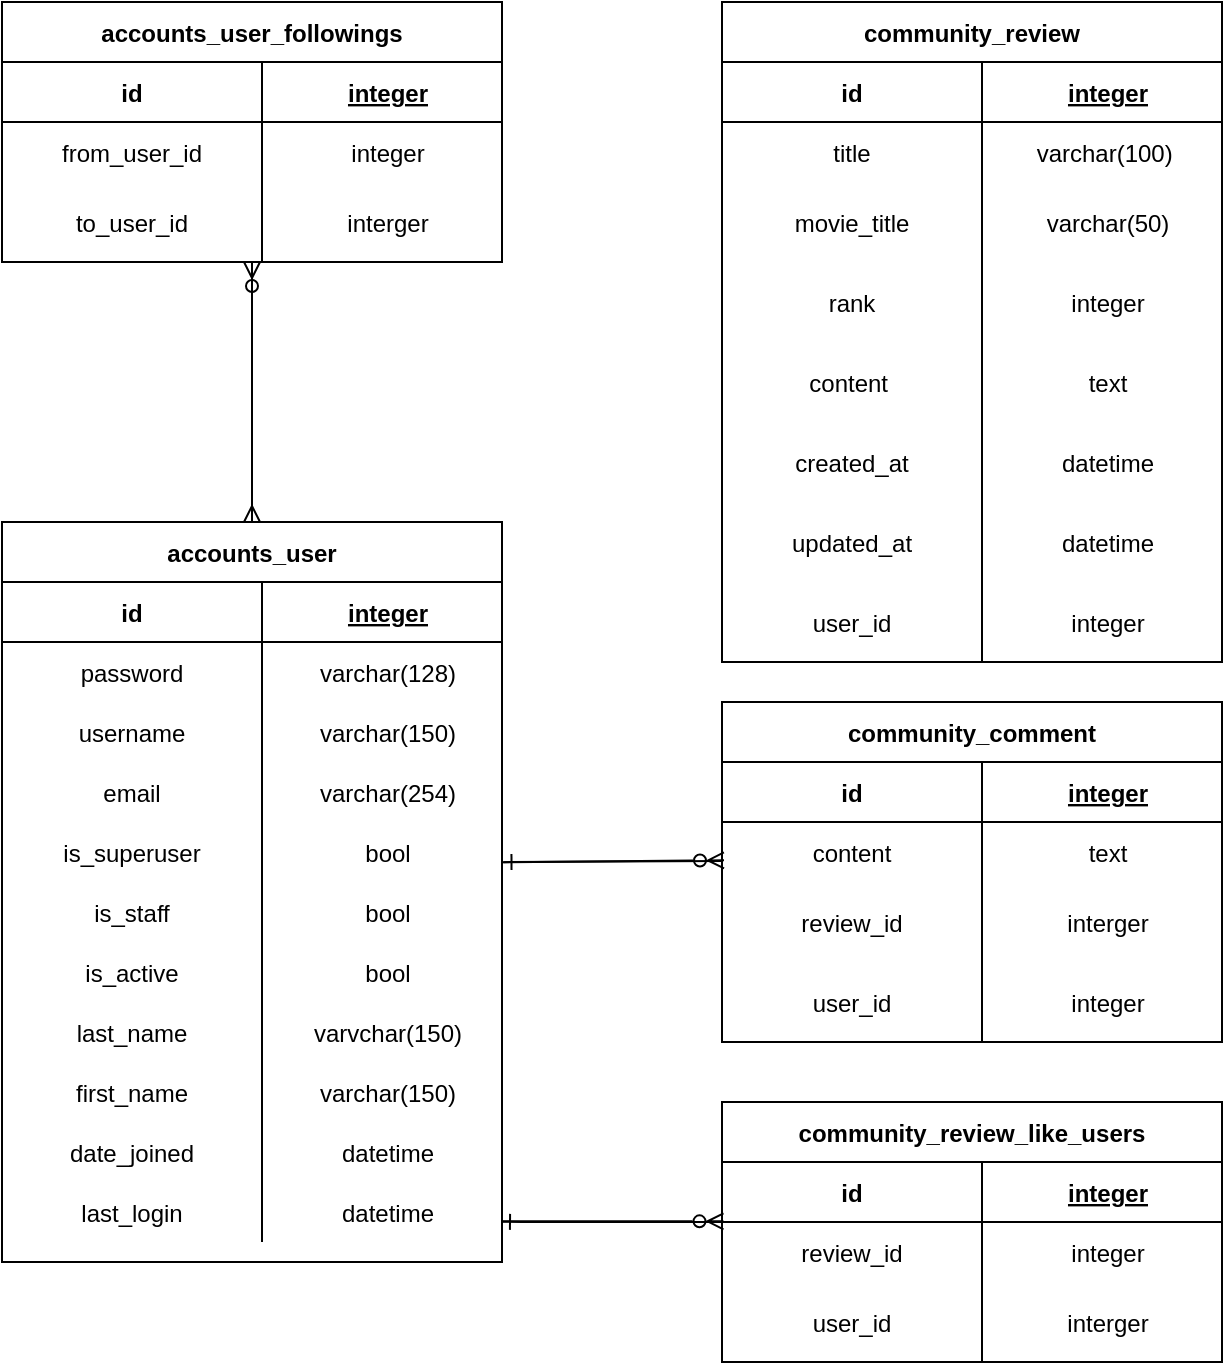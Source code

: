 <mxfile version="20.5.3" type="github">
  <diagram id="R2lEEEUBdFMjLlhIrx00" name="Page-1">
    <mxGraphModel dx="1663" dy="454" grid="1" gridSize="10" guides="1" tooltips="1" connect="1" arrows="1" fold="1" page="1" pageScale="1" pageWidth="850" pageHeight="1100" math="0" shadow="0" extFonts="Permanent Marker^https://fonts.googleapis.com/css?family=Permanent+Marker">
      <root>
        <mxCell id="0" />
        <mxCell id="1" parent="0" />
        <mxCell id="OAzJX3xgMU5SUuyk-h34-54" style="edgeStyle=none;rounded=0;orthogonalLoop=1;jettySize=auto;html=1;entryX=0.5;entryY=0;entryDx=0;entryDy=0;endArrow=ERmany;endFill=0;" edge="1" parent="1" source="C-vyLk0tnHw3VtMMgP7b-2" target="OAzJX3xgMU5SUuyk-h34-18">
          <mxGeometry relative="1" as="geometry" />
        </mxCell>
        <mxCell id="C-vyLk0tnHw3VtMMgP7b-2" value="accounts_user_followings" style="shape=table;startSize=30;container=1;collapsible=1;childLayout=tableLayout;fixedRows=1;rowLines=0;fontStyle=1;align=center;resizeLast=1;" parent="1" vertex="1">
          <mxGeometry x="-360" y="50" width="250" height="130" as="geometry" />
        </mxCell>
        <mxCell id="C-vyLk0tnHw3VtMMgP7b-3" value="" style="shape=partialRectangle;collapsible=0;dropTarget=0;pointerEvents=0;fillColor=none;points=[[0,0.5],[1,0.5]];portConstraint=eastwest;top=0;left=0;right=0;bottom=1;align=center;" parent="C-vyLk0tnHw3VtMMgP7b-2" vertex="1">
          <mxGeometry y="30" width="250" height="30" as="geometry" />
        </mxCell>
        <mxCell id="C-vyLk0tnHw3VtMMgP7b-4" value="id" style="shape=partialRectangle;overflow=hidden;connectable=0;fillColor=none;top=0;left=0;bottom=0;right=0;fontStyle=1;align=center;" parent="C-vyLk0tnHw3VtMMgP7b-3" vertex="1">
          <mxGeometry width="130" height="30" as="geometry">
            <mxRectangle width="130" height="30" as="alternateBounds" />
          </mxGeometry>
        </mxCell>
        <mxCell id="OAzJX3xgMU5SUuyk-h34-9" value="integer" style="shape=partialRectangle;overflow=hidden;connectable=0;fillColor=none;top=0;left=0;bottom=0;right=0;align=center;spacingLeft=6;fontStyle=5;" vertex="1" parent="C-vyLk0tnHw3VtMMgP7b-3">
          <mxGeometry x="130" width="120" height="30" as="geometry">
            <mxRectangle width="120" height="30" as="alternateBounds" />
          </mxGeometry>
        </mxCell>
        <mxCell id="C-vyLk0tnHw3VtMMgP7b-6" value="" style="shape=partialRectangle;collapsible=0;dropTarget=0;pointerEvents=0;fillColor=none;points=[[0,0.5],[1,0.5]];portConstraint=eastwest;top=0;left=0;right=0;bottom=0;align=center;" parent="C-vyLk0tnHw3VtMMgP7b-2" vertex="1">
          <mxGeometry y="60" width="250" height="30" as="geometry" />
        </mxCell>
        <mxCell id="C-vyLk0tnHw3VtMMgP7b-7" value="from_user_id" style="shape=partialRectangle;overflow=hidden;connectable=0;fillColor=none;top=0;left=0;bottom=0;right=0;align=center;" parent="C-vyLk0tnHw3VtMMgP7b-6" vertex="1">
          <mxGeometry width="130" height="30" as="geometry">
            <mxRectangle width="130" height="30" as="alternateBounds" />
          </mxGeometry>
        </mxCell>
        <mxCell id="OAzJX3xgMU5SUuyk-h34-10" value="integer" style="shape=partialRectangle;overflow=hidden;connectable=0;fillColor=none;top=0;left=0;bottom=0;right=0;align=center;spacingLeft=6;" vertex="1" parent="C-vyLk0tnHw3VtMMgP7b-6">
          <mxGeometry x="130" width="120" height="30" as="geometry">
            <mxRectangle width="120" height="30" as="alternateBounds" />
          </mxGeometry>
        </mxCell>
        <mxCell id="C-vyLk0tnHw3VtMMgP7b-9" value="" style="shape=partialRectangle;collapsible=0;dropTarget=0;pointerEvents=0;fillColor=none;points=[[0,0.5],[1,0.5]];portConstraint=eastwest;top=0;left=0;right=0;bottom=0;align=center;" parent="C-vyLk0tnHw3VtMMgP7b-2" vertex="1">
          <mxGeometry y="90" width="250" height="40" as="geometry" />
        </mxCell>
        <mxCell id="C-vyLk0tnHw3VtMMgP7b-10" value="to_user_id" style="shape=partialRectangle;overflow=hidden;connectable=0;fillColor=none;top=0;left=0;bottom=0;right=0;align=center;" parent="C-vyLk0tnHw3VtMMgP7b-9" vertex="1">
          <mxGeometry width="130" height="40" as="geometry">
            <mxRectangle width="130" height="40" as="alternateBounds" />
          </mxGeometry>
        </mxCell>
        <mxCell id="OAzJX3xgMU5SUuyk-h34-11" value="interger" style="shape=partialRectangle;overflow=hidden;connectable=0;fillColor=none;top=0;left=0;bottom=0;right=0;align=center;spacingLeft=6;" vertex="1" parent="C-vyLk0tnHw3VtMMgP7b-9">
          <mxGeometry x="130" width="120" height="40" as="geometry">
            <mxRectangle width="120" height="40" as="alternateBounds" />
          </mxGeometry>
        </mxCell>
        <mxCell id="OAzJX3xgMU5SUuyk-h34-90" style="edgeStyle=none;rounded=0;orthogonalLoop=1;jettySize=auto;html=1;endArrow=ERzeroToMany;endFill=0;" edge="1" parent="1" source="OAzJX3xgMU5SUuyk-h34-18" target="C-vyLk0tnHw3VtMMgP7b-2">
          <mxGeometry relative="1" as="geometry" />
        </mxCell>
        <mxCell id="OAzJX3xgMU5SUuyk-h34-119" style="edgeStyle=none;rounded=0;orthogonalLoop=1;jettySize=auto;html=1;endArrow=ERzeroToMany;endFill=0;exitX=1.001;exitY=0.67;exitDx=0;exitDy=0;exitPerimeter=0;entryX=0.004;entryY=0.638;entryDx=0;entryDy=0;entryPerimeter=0;" edge="1" parent="1" source="OAzJX3xgMU5SUuyk-h34-31" target="OAzJX3xgMU5SUuyk-h34-95">
          <mxGeometry relative="1" as="geometry" />
        </mxCell>
        <mxCell id="OAzJX3xgMU5SUuyk-h34-121" style="edgeStyle=none;rounded=0;orthogonalLoop=1;jettySize=auto;html=1;endArrow=ERzeroToMany;endFill=0;exitX=1.002;exitY=0.654;exitDx=0;exitDy=0;exitPerimeter=0;entryX=0.003;entryY=-0.011;entryDx=0;entryDy=0;entryPerimeter=0;" edge="1" parent="1" source="OAzJX3xgMU5SUuyk-h34-49" target="OAzJX3xgMU5SUuyk-h34-105">
          <mxGeometry relative="1" as="geometry" />
        </mxCell>
        <mxCell id="OAzJX3xgMU5SUuyk-h34-18" value="accounts_user" style="shape=table;startSize=30;container=1;collapsible=1;childLayout=tableLayout;fixedRows=1;rowLines=0;fontStyle=1;align=center;resizeLast=1;" vertex="1" parent="1">
          <mxGeometry x="-360" y="310" width="250" height="370" as="geometry" />
        </mxCell>
        <mxCell id="OAzJX3xgMU5SUuyk-h34-19" value="" style="shape=partialRectangle;collapsible=0;dropTarget=0;pointerEvents=0;fillColor=none;points=[[0,0.5],[1,0.5]];portConstraint=eastwest;top=0;left=0;right=0;bottom=1;align=center;" vertex="1" parent="OAzJX3xgMU5SUuyk-h34-18">
          <mxGeometry y="30" width="250" height="30" as="geometry" />
        </mxCell>
        <mxCell id="OAzJX3xgMU5SUuyk-h34-20" value="id" style="shape=partialRectangle;overflow=hidden;connectable=0;fillColor=none;top=0;left=0;bottom=0;right=0;fontStyle=1;align=center;" vertex="1" parent="OAzJX3xgMU5SUuyk-h34-19">
          <mxGeometry width="130" height="30" as="geometry">
            <mxRectangle width="130" height="30" as="alternateBounds" />
          </mxGeometry>
        </mxCell>
        <mxCell id="OAzJX3xgMU5SUuyk-h34-21" value="integer" style="shape=partialRectangle;overflow=hidden;connectable=0;fillColor=none;top=0;left=0;bottom=0;right=0;align=center;spacingLeft=6;fontStyle=5;" vertex="1" parent="OAzJX3xgMU5SUuyk-h34-19">
          <mxGeometry x="130" width="120" height="30" as="geometry">
            <mxRectangle width="120" height="30" as="alternateBounds" />
          </mxGeometry>
        </mxCell>
        <mxCell id="OAzJX3xgMU5SUuyk-h34-22" value="" style="shape=partialRectangle;collapsible=0;dropTarget=0;pointerEvents=0;fillColor=none;points=[[0,0.5],[1,0.5]];portConstraint=eastwest;top=0;left=0;right=0;bottom=0;align=center;" vertex="1" parent="OAzJX3xgMU5SUuyk-h34-18">
          <mxGeometry y="60" width="250" height="30" as="geometry" />
        </mxCell>
        <mxCell id="OAzJX3xgMU5SUuyk-h34-23" value="password" style="shape=partialRectangle;overflow=hidden;connectable=0;fillColor=none;top=0;left=0;bottom=0;right=0;align=center;" vertex="1" parent="OAzJX3xgMU5SUuyk-h34-22">
          <mxGeometry width="130" height="30" as="geometry">
            <mxRectangle width="130" height="30" as="alternateBounds" />
          </mxGeometry>
        </mxCell>
        <mxCell id="OAzJX3xgMU5SUuyk-h34-24" value="varchar(128)" style="shape=partialRectangle;overflow=hidden;connectable=0;fillColor=none;top=0;left=0;bottom=0;right=0;align=center;spacingLeft=6;" vertex="1" parent="OAzJX3xgMU5SUuyk-h34-22">
          <mxGeometry x="130" width="120" height="30" as="geometry">
            <mxRectangle width="120" height="30" as="alternateBounds" />
          </mxGeometry>
        </mxCell>
        <mxCell id="OAzJX3xgMU5SUuyk-h34-25" value="" style="shape=partialRectangle;collapsible=0;dropTarget=0;pointerEvents=0;fillColor=none;points=[[0,0.5],[1,0.5]];portConstraint=eastwest;top=0;left=0;right=0;bottom=0;align=center;" vertex="1" parent="OAzJX3xgMU5SUuyk-h34-18">
          <mxGeometry y="90" width="250" height="30" as="geometry" />
        </mxCell>
        <mxCell id="OAzJX3xgMU5SUuyk-h34-26" value="username" style="shape=partialRectangle;overflow=hidden;connectable=0;fillColor=none;top=0;left=0;bottom=0;right=0;align=center;" vertex="1" parent="OAzJX3xgMU5SUuyk-h34-25">
          <mxGeometry width="130" height="30" as="geometry">
            <mxRectangle width="130" height="30" as="alternateBounds" />
          </mxGeometry>
        </mxCell>
        <mxCell id="OAzJX3xgMU5SUuyk-h34-27" value="varchar(150)" style="shape=partialRectangle;overflow=hidden;connectable=0;fillColor=none;top=0;left=0;bottom=0;right=0;align=center;spacingLeft=6;" vertex="1" parent="OAzJX3xgMU5SUuyk-h34-25">
          <mxGeometry x="130" width="120" height="30" as="geometry">
            <mxRectangle width="120" height="30" as="alternateBounds" />
          </mxGeometry>
        </mxCell>
        <mxCell id="OAzJX3xgMU5SUuyk-h34-28" style="shape=partialRectangle;collapsible=0;dropTarget=0;pointerEvents=0;fillColor=none;points=[[0,0.5],[1,0.5]];portConstraint=eastwest;top=0;left=0;right=0;bottom=0;align=center;" vertex="1" parent="OAzJX3xgMU5SUuyk-h34-18">
          <mxGeometry y="120" width="250" height="30" as="geometry" />
        </mxCell>
        <mxCell id="OAzJX3xgMU5SUuyk-h34-29" value="email" style="shape=partialRectangle;overflow=hidden;connectable=0;fillColor=none;top=0;left=0;bottom=0;right=0;align=center;" vertex="1" parent="OAzJX3xgMU5SUuyk-h34-28">
          <mxGeometry width="130" height="30" as="geometry">
            <mxRectangle width="130" height="30" as="alternateBounds" />
          </mxGeometry>
        </mxCell>
        <mxCell id="OAzJX3xgMU5SUuyk-h34-30" value="varchar(254)" style="shape=partialRectangle;overflow=hidden;connectable=0;fillColor=none;top=0;left=0;bottom=0;right=0;align=center;spacingLeft=6;" vertex="1" parent="OAzJX3xgMU5SUuyk-h34-28">
          <mxGeometry x="130" width="120" height="30" as="geometry">
            <mxRectangle width="120" height="30" as="alternateBounds" />
          </mxGeometry>
        </mxCell>
        <mxCell id="OAzJX3xgMU5SUuyk-h34-31" style="shape=partialRectangle;collapsible=0;dropTarget=0;pointerEvents=0;fillColor=none;points=[[0,0.5],[1,0.5]];portConstraint=eastwest;top=0;left=0;right=0;bottom=0;align=center;" vertex="1" parent="OAzJX3xgMU5SUuyk-h34-18">
          <mxGeometry y="150" width="250" height="30" as="geometry" />
        </mxCell>
        <mxCell id="OAzJX3xgMU5SUuyk-h34-32" value="is_superuser" style="shape=partialRectangle;overflow=hidden;connectable=0;fillColor=none;top=0;left=0;bottom=0;right=0;align=center;" vertex="1" parent="OAzJX3xgMU5SUuyk-h34-31">
          <mxGeometry width="130" height="30" as="geometry">
            <mxRectangle width="130" height="30" as="alternateBounds" />
          </mxGeometry>
        </mxCell>
        <mxCell id="OAzJX3xgMU5SUuyk-h34-33" value="bool" style="shape=partialRectangle;overflow=hidden;connectable=0;fillColor=none;top=0;left=0;bottom=0;right=0;align=center;spacingLeft=6;" vertex="1" parent="OAzJX3xgMU5SUuyk-h34-31">
          <mxGeometry x="130" width="120" height="30" as="geometry">
            <mxRectangle width="120" height="30" as="alternateBounds" />
          </mxGeometry>
        </mxCell>
        <mxCell id="OAzJX3xgMU5SUuyk-h34-34" style="shape=partialRectangle;collapsible=0;dropTarget=0;pointerEvents=0;fillColor=none;points=[[0,0.5],[1,0.5]];portConstraint=eastwest;top=0;left=0;right=0;bottom=0;align=center;" vertex="1" parent="OAzJX3xgMU5SUuyk-h34-18">
          <mxGeometry y="180" width="250" height="30" as="geometry" />
        </mxCell>
        <mxCell id="OAzJX3xgMU5SUuyk-h34-35" value="is_staff" style="shape=partialRectangle;overflow=hidden;connectable=0;fillColor=none;top=0;left=0;bottom=0;right=0;align=center;" vertex="1" parent="OAzJX3xgMU5SUuyk-h34-34">
          <mxGeometry width="130" height="30" as="geometry">
            <mxRectangle width="130" height="30" as="alternateBounds" />
          </mxGeometry>
        </mxCell>
        <mxCell id="OAzJX3xgMU5SUuyk-h34-36" value="bool" style="shape=partialRectangle;overflow=hidden;connectable=0;fillColor=none;top=0;left=0;bottom=0;right=0;align=center;spacingLeft=6;" vertex="1" parent="OAzJX3xgMU5SUuyk-h34-34">
          <mxGeometry x="130" width="120" height="30" as="geometry">
            <mxRectangle width="120" height="30" as="alternateBounds" />
          </mxGeometry>
        </mxCell>
        <mxCell id="OAzJX3xgMU5SUuyk-h34-37" style="shape=partialRectangle;collapsible=0;dropTarget=0;pointerEvents=0;fillColor=none;points=[[0,0.5],[1,0.5]];portConstraint=eastwest;top=0;left=0;right=0;bottom=0;align=center;" vertex="1" parent="OAzJX3xgMU5SUuyk-h34-18">
          <mxGeometry y="210" width="250" height="30" as="geometry" />
        </mxCell>
        <mxCell id="OAzJX3xgMU5SUuyk-h34-38" value="is_active" style="shape=partialRectangle;overflow=hidden;connectable=0;fillColor=none;top=0;left=0;bottom=0;right=0;align=center;" vertex="1" parent="OAzJX3xgMU5SUuyk-h34-37">
          <mxGeometry width="130" height="30" as="geometry">
            <mxRectangle width="130" height="30" as="alternateBounds" />
          </mxGeometry>
        </mxCell>
        <mxCell id="OAzJX3xgMU5SUuyk-h34-39" value="bool" style="shape=partialRectangle;overflow=hidden;connectable=0;fillColor=none;top=0;left=0;bottom=0;right=0;align=center;spacingLeft=6;" vertex="1" parent="OAzJX3xgMU5SUuyk-h34-37">
          <mxGeometry x="130" width="120" height="30" as="geometry">
            <mxRectangle width="120" height="30" as="alternateBounds" />
          </mxGeometry>
        </mxCell>
        <mxCell id="OAzJX3xgMU5SUuyk-h34-40" style="shape=partialRectangle;collapsible=0;dropTarget=0;pointerEvents=0;fillColor=none;points=[[0,0.5],[1,0.5]];portConstraint=eastwest;top=0;left=0;right=0;bottom=0;align=center;" vertex="1" parent="OAzJX3xgMU5SUuyk-h34-18">
          <mxGeometry y="240" width="250" height="30" as="geometry" />
        </mxCell>
        <mxCell id="OAzJX3xgMU5SUuyk-h34-41" value="last_name" style="shape=partialRectangle;overflow=hidden;connectable=0;fillColor=none;top=0;left=0;bottom=0;right=0;align=center;" vertex="1" parent="OAzJX3xgMU5SUuyk-h34-40">
          <mxGeometry width="130" height="30" as="geometry">
            <mxRectangle width="130" height="30" as="alternateBounds" />
          </mxGeometry>
        </mxCell>
        <mxCell id="OAzJX3xgMU5SUuyk-h34-42" value="varvchar(150)" style="shape=partialRectangle;overflow=hidden;connectable=0;fillColor=none;top=0;left=0;bottom=0;right=0;align=center;spacingLeft=6;" vertex="1" parent="OAzJX3xgMU5SUuyk-h34-40">
          <mxGeometry x="130" width="120" height="30" as="geometry">
            <mxRectangle width="120" height="30" as="alternateBounds" />
          </mxGeometry>
        </mxCell>
        <mxCell id="OAzJX3xgMU5SUuyk-h34-43" style="shape=partialRectangle;collapsible=0;dropTarget=0;pointerEvents=0;fillColor=none;points=[[0,0.5],[1,0.5]];portConstraint=eastwest;top=0;left=0;right=0;bottom=0;align=center;" vertex="1" parent="OAzJX3xgMU5SUuyk-h34-18">
          <mxGeometry y="270" width="250" height="30" as="geometry" />
        </mxCell>
        <mxCell id="OAzJX3xgMU5SUuyk-h34-44" value="first_name" style="shape=partialRectangle;overflow=hidden;connectable=0;fillColor=none;top=0;left=0;bottom=0;right=0;align=center;" vertex="1" parent="OAzJX3xgMU5SUuyk-h34-43">
          <mxGeometry width="130" height="30" as="geometry">
            <mxRectangle width="130" height="30" as="alternateBounds" />
          </mxGeometry>
        </mxCell>
        <mxCell id="OAzJX3xgMU5SUuyk-h34-45" value="varchar(150)" style="shape=partialRectangle;overflow=hidden;connectable=0;fillColor=none;top=0;left=0;bottom=0;right=0;align=center;spacingLeft=6;" vertex="1" parent="OAzJX3xgMU5SUuyk-h34-43">
          <mxGeometry x="130" width="120" height="30" as="geometry">
            <mxRectangle width="120" height="30" as="alternateBounds" />
          </mxGeometry>
        </mxCell>
        <mxCell id="OAzJX3xgMU5SUuyk-h34-117" style="edgeStyle=none;rounded=0;orthogonalLoop=1;jettySize=auto;html=1;endArrow=ERzeroToMany;endFill=0;" edge="1" parent="OAzJX3xgMU5SUuyk-h34-18" source="OAzJX3xgMU5SUuyk-h34-46" target="OAzJX3xgMU5SUuyk-h34-49">
          <mxGeometry relative="1" as="geometry" />
        </mxCell>
        <mxCell id="OAzJX3xgMU5SUuyk-h34-46" style="shape=partialRectangle;collapsible=0;dropTarget=0;pointerEvents=0;fillColor=none;points=[[0,0.5],[1,0.5]];portConstraint=eastwest;top=0;left=0;right=0;bottom=0;align=center;" vertex="1" parent="OAzJX3xgMU5SUuyk-h34-18">
          <mxGeometry y="300" width="250" height="30" as="geometry" />
        </mxCell>
        <mxCell id="OAzJX3xgMU5SUuyk-h34-47" value="date_joined" style="shape=partialRectangle;overflow=hidden;connectable=0;fillColor=none;top=0;left=0;bottom=0;right=0;align=center;" vertex="1" parent="OAzJX3xgMU5SUuyk-h34-46">
          <mxGeometry width="130" height="30" as="geometry">
            <mxRectangle width="130" height="30" as="alternateBounds" />
          </mxGeometry>
        </mxCell>
        <mxCell id="OAzJX3xgMU5SUuyk-h34-48" value="datetime" style="shape=partialRectangle;overflow=hidden;connectable=0;fillColor=none;top=0;left=0;bottom=0;right=0;align=center;spacingLeft=6;" vertex="1" parent="OAzJX3xgMU5SUuyk-h34-46">
          <mxGeometry x="130" width="120" height="30" as="geometry">
            <mxRectangle width="120" height="30" as="alternateBounds" />
          </mxGeometry>
        </mxCell>
        <mxCell id="OAzJX3xgMU5SUuyk-h34-49" style="shape=partialRectangle;collapsible=0;dropTarget=0;pointerEvents=0;fillColor=none;points=[[0,0.5],[1,0.5]];portConstraint=eastwest;top=0;left=0;right=0;bottom=0;align=center;" vertex="1" parent="OAzJX3xgMU5SUuyk-h34-18">
          <mxGeometry y="330" width="250" height="30" as="geometry" />
        </mxCell>
        <mxCell id="OAzJX3xgMU5SUuyk-h34-50" value="last_login" style="shape=partialRectangle;overflow=hidden;connectable=0;fillColor=none;top=0;left=0;bottom=0;right=0;align=center;" vertex="1" parent="OAzJX3xgMU5SUuyk-h34-49">
          <mxGeometry width="130" height="30" as="geometry">
            <mxRectangle width="130" height="30" as="alternateBounds" />
          </mxGeometry>
        </mxCell>
        <mxCell id="OAzJX3xgMU5SUuyk-h34-51" value="datetime" style="shape=partialRectangle;overflow=hidden;connectable=0;fillColor=none;top=0;left=0;bottom=0;right=0;align=center;spacingLeft=6;" vertex="1" parent="OAzJX3xgMU5SUuyk-h34-49">
          <mxGeometry x="130" width="120" height="30" as="geometry">
            <mxRectangle width="120" height="30" as="alternateBounds" />
          </mxGeometry>
        </mxCell>
        <mxCell id="OAzJX3xgMU5SUuyk-h34-122" style="edgeStyle=none;rounded=0;orthogonalLoop=1;jettySize=auto;html=1;endArrow=ERone;endFill=0;exitX=0.002;exitY=0.65;exitDx=0;exitDy=0;exitPerimeter=0;entryX=1.003;entryY=0.669;entryDx=0;entryDy=0;entryPerimeter=0;" edge="1" parent="1" source="OAzJX3xgMU5SUuyk-h34-95" target="OAzJX3xgMU5SUuyk-h34-31">
          <mxGeometry relative="1" as="geometry" />
        </mxCell>
        <mxCell id="OAzJX3xgMU5SUuyk-h34-91" value="community_comment" style="shape=table;startSize=30;container=1;collapsible=1;childLayout=tableLayout;fixedRows=1;rowLines=0;fontStyle=1;align=center;resizeLast=1;" vertex="1" parent="1">
          <mxGeometry y="400" width="250" height="170" as="geometry" />
        </mxCell>
        <mxCell id="OAzJX3xgMU5SUuyk-h34-92" value="" style="shape=partialRectangle;collapsible=0;dropTarget=0;pointerEvents=0;fillColor=none;points=[[0,0.5],[1,0.5]];portConstraint=eastwest;top=0;left=0;right=0;bottom=1;align=center;" vertex="1" parent="OAzJX3xgMU5SUuyk-h34-91">
          <mxGeometry y="30" width="250" height="30" as="geometry" />
        </mxCell>
        <mxCell id="OAzJX3xgMU5SUuyk-h34-93" value="id" style="shape=partialRectangle;overflow=hidden;connectable=0;fillColor=none;top=0;left=0;bottom=0;right=0;fontStyle=1;align=center;" vertex="1" parent="OAzJX3xgMU5SUuyk-h34-92">
          <mxGeometry width="130" height="30" as="geometry">
            <mxRectangle width="130" height="30" as="alternateBounds" />
          </mxGeometry>
        </mxCell>
        <mxCell id="OAzJX3xgMU5SUuyk-h34-94" value="integer" style="shape=partialRectangle;overflow=hidden;connectable=0;fillColor=none;top=0;left=0;bottom=0;right=0;align=center;spacingLeft=6;fontStyle=5;" vertex="1" parent="OAzJX3xgMU5SUuyk-h34-92">
          <mxGeometry x="130" width="120" height="30" as="geometry">
            <mxRectangle width="120" height="30" as="alternateBounds" />
          </mxGeometry>
        </mxCell>
        <mxCell id="OAzJX3xgMU5SUuyk-h34-95" value="" style="shape=partialRectangle;collapsible=0;dropTarget=0;pointerEvents=0;fillColor=none;points=[[0,0.5],[1,0.5]];portConstraint=eastwest;top=0;left=0;right=0;bottom=0;align=center;" vertex="1" parent="OAzJX3xgMU5SUuyk-h34-91">
          <mxGeometry y="60" width="250" height="30" as="geometry" />
        </mxCell>
        <mxCell id="OAzJX3xgMU5SUuyk-h34-96" value="content" style="shape=partialRectangle;overflow=hidden;connectable=0;fillColor=none;top=0;left=0;bottom=0;right=0;align=center;" vertex="1" parent="OAzJX3xgMU5SUuyk-h34-95">
          <mxGeometry width="130" height="30" as="geometry">
            <mxRectangle width="130" height="30" as="alternateBounds" />
          </mxGeometry>
        </mxCell>
        <mxCell id="OAzJX3xgMU5SUuyk-h34-97" value="text" style="shape=partialRectangle;overflow=hidden;connectable=0;fillColor=none;top=0;left=0;bottom=0;right=0;align=center;spacingLeft=6;" vertex="1" parent="OAzJX3xgMU5SUuyk-h34-95">
          <mxGeometry x="130" width="120" height="30" as="geometry">
            <mxRectangle width="120" height="30" as="alternateBounds" />
          </mxGeometry>
        </mxCell>
        <mxCell id="OAzJX3xgMU5SUuyk-h34-98" value="" style="shape=partialRectangle;collapsible=0;dropTarget=0;pointerEvents=0;fillColor=none;points=[[0,0.5],[1,0.5]];portConstraint=eastwest;top=0;left=0;right=0;bottom=0;align=center;" vertex="1" parent="OAzJX3xgMU5SUuyk-h34-91">
          <mxGeometry y="90" width="250" height="40" as="geometry" />
        </mxCell>
        <mxCell id="OAzJX3xgMU5SUuyk-h34-99" value="review_id" style="shape=partialRectangle;overflow=hidden;connectable=0;fillColor=none;top=0;left=0;bottom=0;right=0;align=center;" vertex="1" parent="OAzJX3xgMU5SUuyk-h34-98">
          <mxGeometry width="130" height="40" as="geometry">
            <mxRectangle width="130" height="40" as="alternateBounds" />
          </mxGeometry>
        </mxCell>
        <mxCell id="OAzJX3xgMU5SUuyk-h34-100" value="interger" style="shape=partialRectangle;overflow=hidden;connectable=0;fillColor=none;top=0;left=0;bottom=0;right=0;align=center;spacingLeft=6;" vertex="1" parent="OAzJX3xgMU5SUuyk-h34-98">
          <mxGeometry x="130" width="120" height="40" as="geometry">
            <mxRectangle width="120" height="40" as="alternateBounds" />
          </mxGeometry>
        </mxCell>
        <mxCell id="OAzJX3xgMU5SUuyk-h34-111" style="shape=partialRectangle;collapsible=0;dropTarget=0;pointerEvents=0;fillColor=none;points=[[0,0.5],[1,0.5]];portConstraint=eastwest;top=0;left=0;right=0;bottom=0;align=center;" vertex="1" parent="OAzJX3xgMU5SUuyk-h34-91">
          <mxGeometry y="130" width="250" height="40" as="geometry" />
        </mxCell>
        <mxCell id="OAzJX3xgMU5SUuyk-h34-112" value="user_id" style="shape=partialRectangle;overflow=hidden;connectable=0;fillColor=none;top=0;left=0;bottom=0;right=0;align=center;" vertex="1" parent="OAzJX3xgMU5SUuyk-h34-111">
          <mxGeometry width="130" height="40" as="geometry">
            <mxRectangle width="130" height="40" as="alternateBounds" />
          </mxGeometry>
        </mxCell>
        <mxCell id="OAzJX3xgMU5SUuyk-h34-113" value="integer" style="shape=partialRectangle;overflow=hidden;connectable=0;fillColor=none;top=0;left=0;bottom=0;right=0;align=center;spacingLeft=6;" vertex="1" parent="OAzJX3xgMU5SUuyk-h34-111">
          <mxGeometry x="130" width="120" height="40" as="geometry">
            <mxRectangle width="120" height="40" as="alternateBounds" />
          </mxGeometry>
        </mxCell>
        <mxCell id="OAzJX3xgMU5SUuyk-h34-134" style="edgeStyle=none;rounded=0;orthogonalLoop=1;jettySize=auto;html=1;entryX=1;entryY=0.663;entryDx=0;entryDy=0;endArrow=ERone;endFill=0;entryPerimeter=0;" edge="1" parent="1" source="OAzJX3xgMU5SUuyk-h34-101" target="OAzJX3xgMU5SUuyk-h34-49">
          <mxGeometry relative="1" as="geometry">
            <Array as="points">
              <mxPoint y="660" />
              <mxPoint x="-100" y="660" />
            </Array>
          </mxGeometry>
        </mxCell>
        <mxCell id="OAzJX3xgMU5SUuyk-h34-101" value="community_review_like_users" style="shape=table;startSize=30;container=1;collapsible=1;childLayout=tableLayout;fixedRows=1;rowLines=0;fontStyle=1;align=center;resizeLast=1;" vertex="1" parent="1">
          <mxGeometry y="600" width="250" height="130" as="geometry" />
        </mxCell>
        <mxCell id="OAzJX3xgMU5SUuyk-h34-102" value="" style="shape=partialRectangle;collapsible=0;dropTarget=0;pointerEvents=0;fillColor=none;points=[[0,0.5],[1,0.5]];portConstraint=eastwest;top=0;left=0;right=0;bottom=1;align=center;" vertex="1" parent="OAzJX3xgMU5SUuyk-h34-101">
          <mxGeometry y="30" width="250" height="30" as="geometry" />
        </mxCell>
        <mxCell id="OAzJX3xgMU5SUuyk-h34-103" value="id" style="shape=partialRectangle;overflow=hidden;connectable=0;fillColor=none;top=0;left=0;bottom=0;right=0;fontStyle=1;align=center;" vertex="1" parent="OAzJX3xgMU5SUuyk-h34-102">
          <mxGeometry width="130" height="30" as="geometry">
            <mxRectangle width="130" height="30" as="alternateBounds" />
          </mxGeometry>
        </mxCell>
        <mxCell id="OAzJX3xgMU5SUuyk-h34-104" value="integer" style="shape=partialRectangle;overflow=hidden;connectable=0;fillColor=none;top=0;left=0;bottom=0;right=0;align=center;spacingLeft=6;fontStyle=5;" vertex="1" parent="OAzJX3xgMU5SUuyk-h34-102">
          <mxGeometry x="130" width="120" height="30" as="geometry">
            <mxRectangle width="120" height="30" as="alternateBounds" />
          </mxGeometry>
        </mxCell>
        <mxCell id="OAzJX3xgMU5SUuyk-h34-105" value="" style="shape=partialRectangle;collapsible=0;dropTarget=0;pointerEvents=0;fillColor=none;points=[[0,0.5],[1,0.5]];portConstraint=eastwest;top=0;left=0;right=0;bottom=0;align=center;" vertex="1" parent="OAzJX3xgMU5SUuyk-h34-101">
          <mxGeometry y="60" width="250" height="30" as="geometry" />
        </mxCell>
        <mxCell id="OAzJX3xgMU5SUuyk-h34-106" value="review_id" style="shape=partialRectangle;overflow=hidden;connectable=0;fillColor=none;top=0;left=0;bottom=0;right=0;align=center;" vertex="1" parent="OAzJX3xgMU5SUuyk-h34-105">
          <mxGeometry width="130" height="30" as="geometry">
            <mxRectangle width="130" height="30" as="alternateBounds" />
          </mxGeometry>
        </mxCell>
        <mxCell id="OAzJX3xgMU5SUuyk-h34-107" value="integer" style="shape=partialRectangle;overflow=hidden;connectable=0;fillColor=none;top=0;left=0;bottom=0;right=0;align=center;spacingLeft=6;" vertex="1" parent="OAzJX3xgMU5SUuyk-h34-105">
          <mxGeometry x="130" width="120" height="30" as="geometry">
            <mxRectangle width="120" height="30" as="alternateBounds" />
          </mxGeometry>
        </mxCell>
        <mxCell id="OAzJX3xgMU5SUuyk-h34-108" value="" style="shape=partialRectangle;collapsible=0;dropTarget=0;pointerEvents=0;fillColor=none;points=[[0,0.5],[1,0.5]];portConstraint=eastwest;top=0;left=0;right=0;bottom=0;align=center;" vertex="1" parent="OAzJX3xgMU5SUuyk-h34-101">
          <mxGeometry y="90" width="250" height="40" as="geometry" />
        </mxCell>
        <mxCell id="OAzJX3xgMU5SUuyk-h34-109" value="user_id" style="shape=partialRectangle;overflow=hidden;connectable=0;fillColor=none;top=0;left=0;bottom=0;right=0;align=center;" vertex="1" parent="OAzJX3xgMU5SUuyk-h34-108">
          <mxGeometry width="130" height="40" as="geometry">
            <mxRectangle width="130" height="40" as="alternateBounds" />
          </mxGeometry>
        </mxCell>
        <mxCell id="OAzJX3xgMU5SUuyk-h34-110" value="interger" style="shape=partialRectangle;overflow=hidden;connectable=0;fillColor=none;top=0;left=0;bottom=0;right=0;align=center;spacingLeft=6;" vertex="1" parent="OAzJX3xgMU5SUuyk-h34-108">
          <mxGeometry x="130" width="120" height="40" as="geometry">
            <mxRectangle width="120" height="40" as="alternateBounds" />
          </mxGeometry>
        </mxCell>
        <mxCell id="OAzJX3xgMU5SUuyk-h34-135" value="community_review" style="shape=table;startSize=30;container=1;collapsible=1;childLayout=tableLayout;fixedRows=1;rowLines=0;fontStyle=1;align=center;resizeLast=1;" vertex="1" parent="1">
          <mxGeometry y="50" width="250" height="330" as="geometry" />
        </mxCell>
        <mxCell id="OAzJX3xgMU5SUuyk-h34-136" value="" style="shape=partialRectangle;collapsible=0;dropTarget=0;pointerEvents=0;fillColor=none;points=[[0,0.5],[1,0.5]];portConstraint=eastwest;top=0;left=0;right=0;bottom=1;align=center;" vertex="1" parent="OAzJX3xgMU5SUuyk-h34-135">
          <mxGeometry y="30" width="250" height="30" as="geometry" />
        </mxCell>
        <mxCell id="OAzJX3xgMU5SUuyk-h34-137" value="id" style="shape=partialRectangle;overflow=hidden;connectable=0;fillColor=none;top=0;left=0;bottom=0;right=0;fontStyle=1;align=center;" vertex="1" parent="OAzJX3xgMU5SUuyk-h34-136">
          <mxGeometry width="130" height="30" as="geometry">
            <mxRectangle width="130" height="30" as="alternateBounds" />
          </mxGeometry>
        </mxCell>
        <mxCell id="OAzJX3xgMU5SUuyk-h34-138" value="integer" style="shape=partialRectangle;overflow=hidden;connectable=0;fillColor=none;top=0;left=0;bottom=0;right=0;align=center;spacingLeft=6;fontStyle=5;" vertex="1" parent="OAzJX3xgMU5SUuyk-h34-136">
          <mxGeometry x="130" width="120" height="30" as="geometry">
            <mxRectangle width="120" height="30" as="alternateBounds" />
          </mxGeometry>
        </mxCell>
        <mxCell id="OAzJX3xgMU5SUuyk-h34-139" value="" style="shape=partialRectangle;collapsible=0;dropTarget=0;pointerEvents=0;fillColor=none;points=[[0,0.5],[1,0.5]];portConstraint=eastwest;top=0;left=0;right=0;bottom=0;align=center;" vertex="1" parent="OAzJX3xgMU5SUuyk-h34-135">
          <mxGeometry y="60" width="250" height="30" as="geometry" />
        </mxCell>
        <mxCell id="OAzJX3xgMU5SUuyk-h34-140" value="title" style="shape=partialRectangle;overflow=hidden;connectable=0;fillColor=none;top=0;left=0;bottom=0;right=0;align=center;" vertex="1" parent="OAzJX3xgMU5SUuyk-h34-139">
          <mxGeometry width="130" height="30" as="geometry">
            <mxRectangle width="130" height="30" as="alternateBounds" />
          </mxGeometry>
        </mxCell>
        <mxCell id="OAzJX3xgMU5SUuyk-h34-141" value="varchar(100) " style="shape=partialRectangle;overflow=hidden;connectable=0;fillColor=none;top=0;left=0;bottom=0;right=0;align=center;spacingLeft=6;" vertex="1" parent="OAzJX3xgMU5SUuyk-h34-139">
          <mxGeometry x="130" width="120" height="30" as="geometry">
            <mxRectangle width="120" height="30" as="alternateBounds" />
          </mxGeometry>
        </mxCell>
        <mxCell id="OAzJX3xgMU5SUuyk-h34-142" value="" style="shape=partialRectangle;collapsible=0;dropTarget=0;pointerEvents=0;fillColor=none;points=[[0,0.5],[1,0.5]];portConstraint=eastwest;top=0;left=0;right=0;bottom=0;align=center;" vertex="1" parent="OAzJX3xgMU5SUuyk-h34-135">
          <mxGeometry y="90" width="250" height="40" as="geometry" />
        </mxCell>
        <mxCell id="OAzJX3xgMU5SUuyk-h34-143" value="movie_title" style="shape=partialRectangle;overflow=hidden;connectable=0;fillColor=none;top=0;left=0;bottom=0;right=0;align=center;" vertex="1" parent="OAzJX3xgMU5SUuyk-h34-142">
          <mxGeometry width="130" height="40" as="geometry">
            <mxRectangle width="130" height="40" as="alternateBounds" />
          </mxGeometry>
        </mxCell>
        <mxCell id="OAzJX3xgMU5SUuyk-h34-144" value="varchar(50)" style="shape=partialRectangle;overflow=hidden;connectable=0;fillColor=none;top=0;left=0;bottom=0;right=0;align=center;spacingLeft=6;" vertex="1" parent="OAzJX3xgMU5SUuyk-h34-142">
          <mxGeometry x="130" width="120" height="40" as="geometry">
            <mxRectangle width="120" height="40" as="alternateBounds" />
          </mxGeometry>
        </mxCell>
        <mxCell id="OAzJX3xgMU5SUuyk-h34-145" style="shape=partialRectangle;collapsible=0;dropTarget=0;pointerEvents=0;fillColor=none;points=[[0,0.5],[1,0.5]];portConstraint=eastwest;top=0;left=0;right=0;bottom=0;align=center;" vertex="1" parent="OAzJX3xgMU5SUuyk-h34-135">
          <mxGeometry y="130" width="250" height="40" as="geometry" />
        </mxCell>
        <mxCell id="OAzJX3xgMU5SUuyk-h34-146" value="rank" style="shape=partialRectangle;overflow=hidden;connectable=0;fillColor=none;top=0;left=0;bottom=0;right=0;align=center;" vertex="1" parent="OAzJX3xgMU5SUuyk-h34-145">
          <mxGeometry width="130" height="40" as="geometry">
            <mxRectangle width="130" height="40" as="alternateBounds" />
          </mxGeometry>
        </mxCell>
        <mxCell id="OAzJX3xgMU5SUuyk-h34-147" value="integer" style="shape=partialRectangle;overflow=hidden;connectable=0;fillColor=none;top=0;left=0;bottom=0;right=0;align=center;spacingLeft=6;" vertex="1" parent="OAzJX3xgMU5SUuyk-h34-145">
          <mxGeometry x="130" width="120" height="40" as="geometry">
            <mxRectangle width="120" height="40" as="alternateBounds" />
          </mxGeometry>
        </mxCell>
        <mxCell id="OAzJX3xgMU5SUuyk-h34-148" style="shape=partialRectangle;collapsible=0;dropTarget=0;pointerEvents=0;fillColor=none;points=[[0,0.5],[1,0.5]];portConstraint=eastwest;top=0;left=0;right=0;bottom=0;align=center;" vertex="1" parent="OAzJX3xgMU5SUuyk-h34-135">
          <mxGeometry y="170" width="250" height="40" as="geometry" />
        </mxCell>
        <mxCell id="OAzJX3xgMU5SUuyk-h34-149" value="content " style="shape=partialRectangle;overflow=hidden;connectable=0;fillColor=none;top=0;left=0;bottom=0;right=0;align=center;" vertex="1" parent="OAzJX3xgMU5SUuyk-h34-148">
          <mxGeometry width="130" height="40" as="geometry">
            <mxRectangle width="130" height="40" as="alternateBounds" />
          </mxGeometry>
        </mxCell>
        <mxCell id="OAzJX3xgMU5SUuyk-h34-150" value="text" style="shape=partialRectangle;overflow=hidden;connectable=0;fillColor=none;top=0;left=0;bottom=0;right=0;align=center;spacingLeft=6;" vertex="1" parent="OAzJX3xgMU5SUuyk-h34-148">
          <mxGeometry x="130" width="120" height="40" as="geometry">
            <mxRectangle width="120" height="40" as="alternateBounds" />
          </mxGeometry>
        </mxCell>
        <mxCell id="OAzJX3xgMU5SUuyk-h34-157" style="shape=partialRectangle;collapsible=0;dropTarget=0;pointerEvents=0;fillColor=none;points=[[0,0.5],[1,0.5]];portConstraint=eastwest;top=0;left=0;right=0;bottom=0;align=center;" vertex="1" parent="OAzJX3xgMU5SUuyk-h34-135">
          <mxGeometry y="210" width="250" height="40" as="geometry" />
        </mxCell>
        <mxCell id="OAzJX3xgMU5SUuyk-h34-158" value="created_at" style="shape=partialRectangle;overflow=hidden;connectable=0;fillColor=none;top=0;left=0;bottom=0;right=0;align=center;" vertex="1" parent="OAzJX3xgMU5SUuyk-h34-157">
          <mxGeometry width="130" height="40" as="geometry">
            <mxRectangle width="130" height="40" as="alternateBounds" />
          </mxGeometry>
        </mxCell>
        <mxCell id="OAzJX3xgMU5SUuyk-h34-159" value="datetime" style="shape=partialRectangle;overflow=hidden;connectable=0;fillColor=none;top=0;left=0;bottom=0;right=0;align=center;spacingLeft=6;" vertex="1" parent="OAzJX3xgMU5SUuyk-h34-157">
          <mxGeometry x="130" width="120" height="40" as="geometry">
            <mxRectangle width="120" height="40" as="alternateBounds" />
          </mxGeometry>
        </mxCell>
        <mxCell id="OAzJX3xgMU5SUuyk-h34-151" style="shape=partialRectangle;collapsible=0;dropTarget=0;pointerEvents=0;fillColor=none;points=[[0,0.5],[1,0.5]];portConstraint=eastwest;top=0;left=0;right=0;bottom=0;align=center;" vertex="1" parent="OAzJX3xgMU5SUuyk-h34-135">
          <mxGeometry y="250" width="250" height="40" as="geometry" />
        </mxCell>
        <mxCell id="OAzJX3xgMU5SUuyk-h34-152" value="updated_at" style="shape=partialRectangle;overflow=hidden;connectable=0;fillColor=none;top=0;left=0;bottom=0;right=0;align=center;" vertex="1" parent="OAzJX3xgMU5SUuyk-h34-151">
          <mxGeometry width="130" height="40" as="geometry">
            <mxRectangle width="130" height="40" as="alternateBounds" />
          </mxGeometry>
        </mxCell>
        <mxCell id="OAzJX3xgMU5SUuyk-h34-153" value="datetime" style="shape=partialRectangle;overflow=hidden;connectable=0;fillColor=none;top=0;left=0;bottom=0;right=0;align=center;spacingLeft=6;" vertex="1" parent="OAzJX3xgMU5SUuyk-h34-151">
          <mxGeometry x="130" width="120" height="40" as="geometry">
            <mxRectangle width="120" height="40" as="alternateBounds" />
          </mxGeometry>
        </mxCell>
        <mxCell id="OAzJX3xgMU5SUuyk-h34-154" style="shape=partialRectangle;collapsible=0;dropTarget=0;pointerEvents=0;fillColor=none;points=[[0,0.5],[1,0.5]];portConstraint=eastwest;top=0;left=0;right=0;bottom=0;align=center;" vertex="1" parent="OAzJX3xgMU5SUuyk-h34-135">
          <mxGeometry y="290" width="250" height="40" as="geometry" />
        </mxCell>
        <mxCell id="OAzJX3xgMU5SUuyk-h34-155" value="user_id" style="shape=partialRectangle;overflow=hidden;connectable=0;fillColor=none;top=0;left=0;bottom=0;right=0;align=center;" vertex="1" parent="OAzJX3xgMU5SUuyk-h34-154">
          <mxGeometry width="130" height="40" as="geometry">
            <mxRectangle width="130" height="40" as="alternateBounds" />
          </mxGeometry>
        </mxCell>
        <mxCell id="OAzJX3xgMU5SUuyk-h34-156" value="integer" style="shape=partialRectangle;overflow=hidden;connectable=0;fillColor=none;top=0;left=0;bottom=0;right=0;align=center;spacingLeft=6;" vertex="1" parent="OAzJX3xgMU5SUuyk-h34-154">
          <mxGeometry x="130" width="120" height="40" as="geometry">
            <mxRectangle width="120" height="40" as="alternateBounds" />
          </mxGeometry>
        </mxCell>
      </root>
    </mxGraphModel>
  </diagram>
</mxfile>
